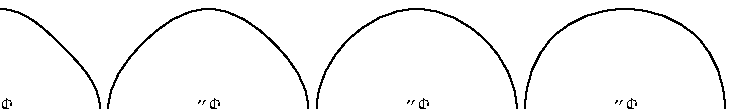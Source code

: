\documentclass[border=5mm]{standalone}
\usepackage{luamplib}
\begin{document}
\mplibtextextlabel{enable}
\begin{mplibcode}

def gcd(expr a, b) = if b = 0: a else: gcd(b, a mod b) fi enddef;

beginfig(1);

    for s = 20 upto 31:
        pair z; z = (75s mod 300, if s < 20: 80 elseif s < 24: 0 elseif s < 28: -80 else: -160 fi); 
        path S; S = superellipse(36 right, 36 up, 36 left, 36 down, 1/32 s);
        if (23 < s) and (s < 28):
            fill S shifted z withcolor 15/16[blue, white];
        fi
        draw S shifted z;
        numeric n, d, g; g = gcd(s, 32); n = s/g; d = 32/g;
        label("$\frac{" & decimal n & "}{" & decimal d & "}$", z);
    endfor


endfig;
\end{mplibcode}
\end{document}

